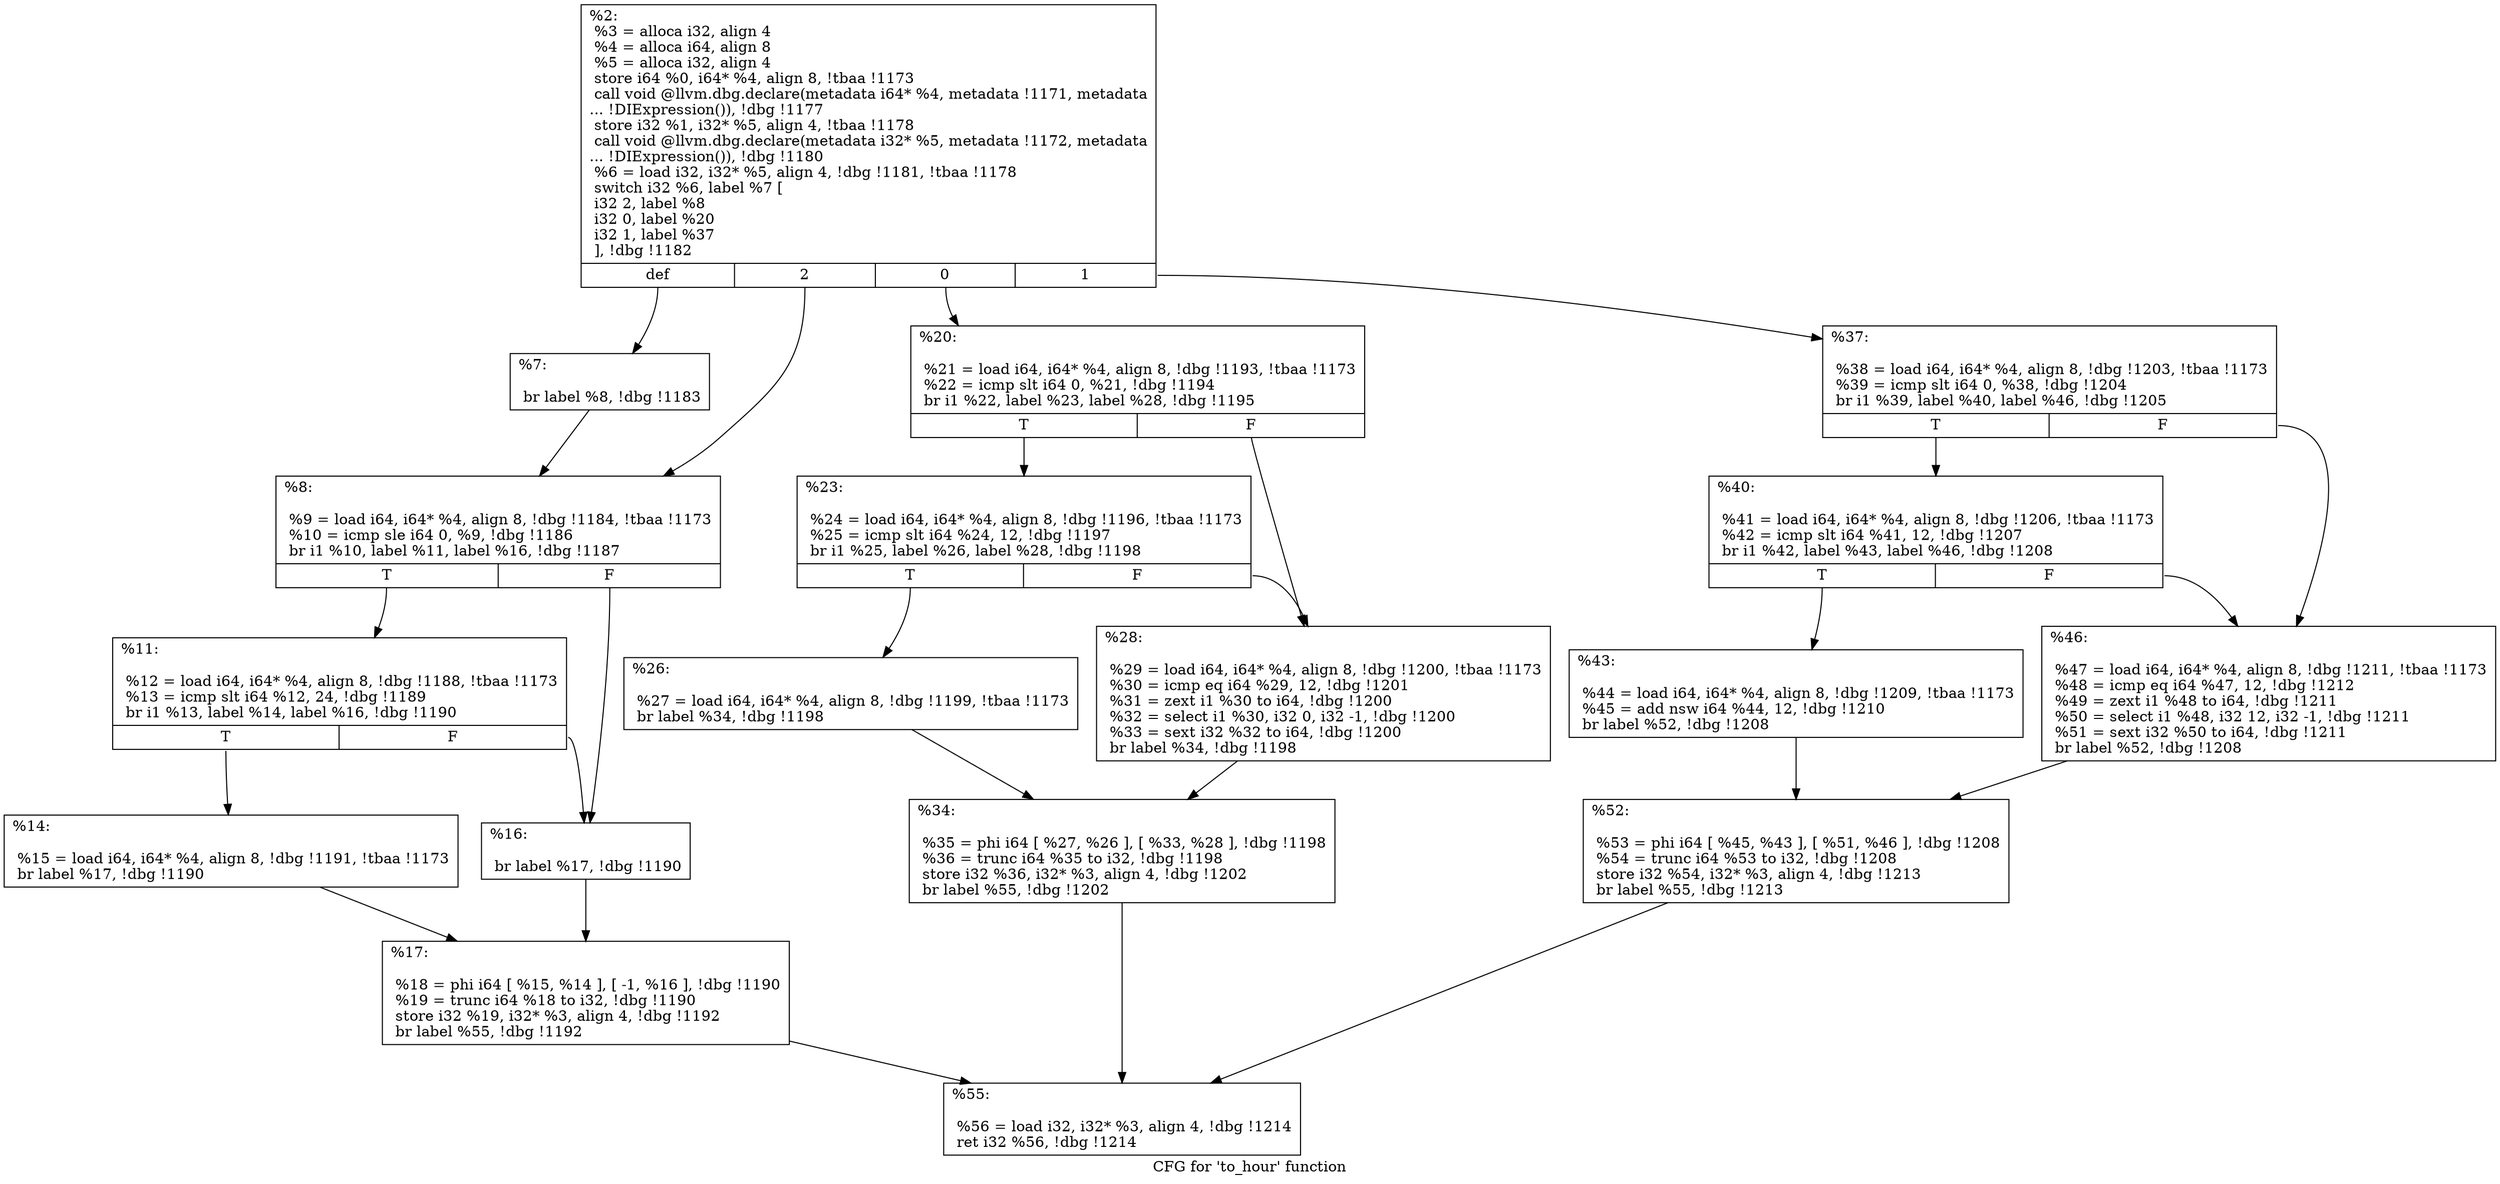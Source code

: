 digraph "CFG for 'to_hour' function" {
	label="CFG for 'to_hour' function";

	Node0x1cf3e20 [shape=record,label="{%2:\l  %3 = alloca i32, align 4\l  %4 = alloca i64, align 8\l  %5 = alloca i32, align 4\l  store i64 %0, i64* %4, align 8, !tbaa !1173\l  call void @llvm.dbg.declare(metadata i64* %4, metadata !1171, metadata\l... !DIExpression()), !dbg !1177\l  store i32 %1, i32* %5, align 4, !tbaa !1178\l  call void @llvm.dbg.declare(metadata i32* %5, metadata !1172, metadata\l... !DIExpression()), !dbg !1180\l  %6 = load i32, i32* %5, align 4, !dbg !1181, !tbaa !1178\l  switch i32 %6, label %7 [\l    i32 2, label %8\l    i32 0, label %20\l    i32 1, label %37\l  ], !dbg !1182\l|{<s0>def|<s1>2|<s2>0|<s3>1}}"];
	Node0x1cf3e20:s0 -> Node0x1dec2f0;
	Node0x1cf3e20:s1 -> Node0x1dec340;
	Node0x1cf3e20:s2 -> Node0x1dec4d0;
	Node0x1cf3e20:s3 -> Node0x1dec660;
	Node0x1dec2f0 [shape=record,label="{%7:\l\l  br label %8, !dbg !1183\l}"];
	Node0x1dec2f0 -> Node0x1dec340;
	Node0x1dec340 [shape=record,label="{%8:\l\l  %9 = load i64, i64* %4, align 8, !dbg !1184, !tbaa !1173\l  %10 = icmp sle i64 0, %9, !dbg !1186\l  br i1 %10, label %11, label %16, !dbg !1187\l|{<s0>T|<s1>F}}"];
	Node0x1dec340:s0 -> Node0x1dec390;
	Node0x1dec340:s1 -> Node0x1dec430;
	Node0x1dec390 [shape=record,label="{%11:\l\l  %12 = load i64, i64* %4, align 8, !dbg !1188, !tbaa !1173\l  %13 = icmp slt i64 %12, 24, !dbg !1189\l  br i1 %13, label %14, label %16, !dbg !1190\l|{<s0>T|<s1>F}}"];
	Node0x1dec390:s0 -> Node0x1dec3e0;
	Node0x1dec390:s1 -> Node0x1dec430;
	Node0x1dec3e0 [shape=record,label="{%14:\l\l  %15 = load i64, i64* %4, align 8, !dbg !1191, !tbaa !1173\l  br label %17, !dbg !1190\l}"];
	Node0x1dec3e0 -> Node0x1dec480;
	Node0x1dec430 [shape=record,label="{%16:\l\l  br label %17, !dbg !1190\l}"];
	Node0x1dec430 -> Node0x1dec480;
	Node0x1dec480 [shape=record,label="{%17:\l\l  %18 = phi i64 [ %15, %14 ], [ -1, %16 ], !dbg !1190\l  %19 = trunc i64 %18 to i32, !dbg !1190\l  store i32 %19, i32* %3, align 4, !dbg !1192\l  br label %55, !dbg !1192\l}"];
	Node0x1dec480 -> Node0x1dec7f0;
	Node0x1dec4d0 [shape=record,label="{%20:\l\l  %21 = load i64, i64* %4, align 8, !dbg !1193, !tbaa !1173\l  %22 = icmp slt i64 0, %21, !dbg !1194\l  br i1 %22, label %23, label %28, !dbg !1195\l|{<s0>T|<s1>F}}"];
	Node0x1dec4d0:s0 -> Node0x1dec520;
	Node0x1dec4d0:s1 -> Node0x1dec5c0;
	Node0x1dec520 [shape=record,label="{%23:\l\l  %24 = load i64, i64* %4, align 8, !dbg !1196, !tbaa !1173\l  %25 = icmp slt i64 %24, 12, !dbg !1197\l  br i1 %25, label %26, label %28, !dbg !1198\l|{<s0>T|<s1>F}}"];
	Node0x1dec520:s0 -> Node0x1dec570;
	Node0x1dec520:s1 -> Node0x1dec5c0;
	Node0x1dec570 [shape=record,label="{%26:\l\l  %27 = load i64, i64* %4, align 8, !dbg !1199, !tbaa !1173\l  br label %34, !dbg !1198\l}"];
	Node0x1dec570 -> Node0x1dec610;
	Node0x1dec5c0 [shape=record,label="{%28:\l\l  %29 = load i64, i64* %4, align 8, !dbg !1200, !tbaa !1173\l  %30 = icmp eq i64 %29, 12, !dbg !1201\l  %31 = zext i1 %30 to i64, !dbg !1200\l  %32 = select i1 %30, i32 0, i32 -1, !dbg !1200\l  %33 = sext i32 %32 to i64, !dbg !1200\l  br label %34, !dbg !1198\l}"];
	Node0x1dec5c0 -> Node0x1dec610;
	Node0x1dec610 [shape=record,label="{%34:\l\l  %35 = phi i64 [ %27, %26 ], [ %33, %28 ], !dbg !1198\l  %36 = trunc i64 %35 to i32, !dbg !1198\l  store i32 %36, i32* %3, align 4, !dbg !1202\l  br label %55, !dbg !1202\l}"];
	Node0x1dec610 -> Node0x1dec7f0;
	Node0x1dec660 [shape=record,label="{%37:\l\l  %38 = load i64, i64* %4, align 8, !dbg !1203, !tbaa !1173\l  %39 = icmp slt i64 0, %38, !dbg !1204\l  br i1 %39, label %40, label %46, !dbg !1205\l|{<s0>T|<s1>F}}"];
	Node0x1dec660:s0 -> Node0x1dec6b0;
	Node0x1dec660:s1 -> Node0x1dec750;
	Node0x1dec6b0 [shape=record,label="{%40:\l\l  %41 = load i64, i64* %4, align 8, !dbg !1206, !tbaa !1173\l  %42 = icmp slt i64 %41, 12, !dbg !1207\l  br i1 %42, label %43, label %46, !dbg !1208\l|{<s0>T|<s1>F}}"];
	Node0x1dec6b0:s0 -> Node0x1dec700;
	Node0x1dec6b0:s1 -> Node0x1dec750;
	Node0x1dec700 [shape=record,label="{%43:\l\l  %44 = load i64, i64* %4, align 8, !dbg !1209, !tbaa !1173\l  %45 = add nsw i64 %44, 12, !dbg !1210\l  br label %52, !dbg !1208\l}"];
	Node0x1dec700 -> Node0x1dec7a0;
	Node0x1dec750 [shape=record,label="{%46:\l\l  %47 = load i64, i64* %4, align 8, !dbg !1211, !tbaa !1173\l  %48 = icmp eq i64 %47, 12, !dbg !1212\l  %49 = zext i1 %48 to i64, !dbg !1211\l  %50 = select i1 %48, i32 12, i32 -1, !dbg !1211\l  %51 = sext i32 %50 to i64, !dbg !1211\l  br label %52, !dbg !1208\l}"];
	Node0x1dec750 -> Node0x1dec7a0;
	Node0x1dec7a0 [shape=record,label="{%52:\l\l  %53 = phi i64 [ %45, %43 ], [ %51, %46 ], !dbg !1208\l  %54 = trunc i64 %53 to i32, !dbg !1208\l  store i32 %54, i32* %3, align 4, !dbg !1213\l  br label %55, !dbg !1213\l}"];
	Node0x1dec7a0 -> Node0x1dec7f0;
	Node0x1dec7f0 [shape=record,label="{%55:\l\l  %56 = load i32, i32* %3, align 4, !dbg !1214\l  ret i32 %56, !dbg !1214\l}"];
}

